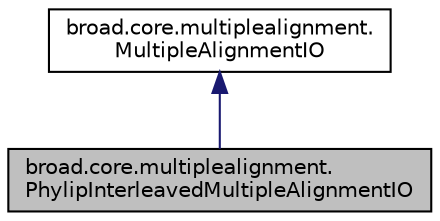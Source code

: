 digraph "broad.core.multiplealignment.PhylipInterleavedMultipleAlignmentIO"
{
  edge [fontname="Helvetica",fontsize="10",labelfontname="Helvetica",labelfontsize="10"];
  node [fontname="Helvetica",fontsize="10",shape=record];
  Node1 [label="broad.core.multiplealignment.\lPhylipInterleavedMultipleAlignmentIO",height=0.2,width=0.4,color="black", fillcolor="grey75", style="filled" fontcolor="black"];
  Node2 -> Node1 [dir="back",color="midnightblue",fontsize="10",style="solid",fontname="Helvetica"];
  Node2 [label="broad.core.multiplealignment.\lMultipleAlignmentIO",height=0.2,width=0.4,color="black", fillcolor="white", style="filled",URL="$interfacebroad_1_1core_1_1multiplealignment_1_1_multiple_alignment_i_o.html"];
}
